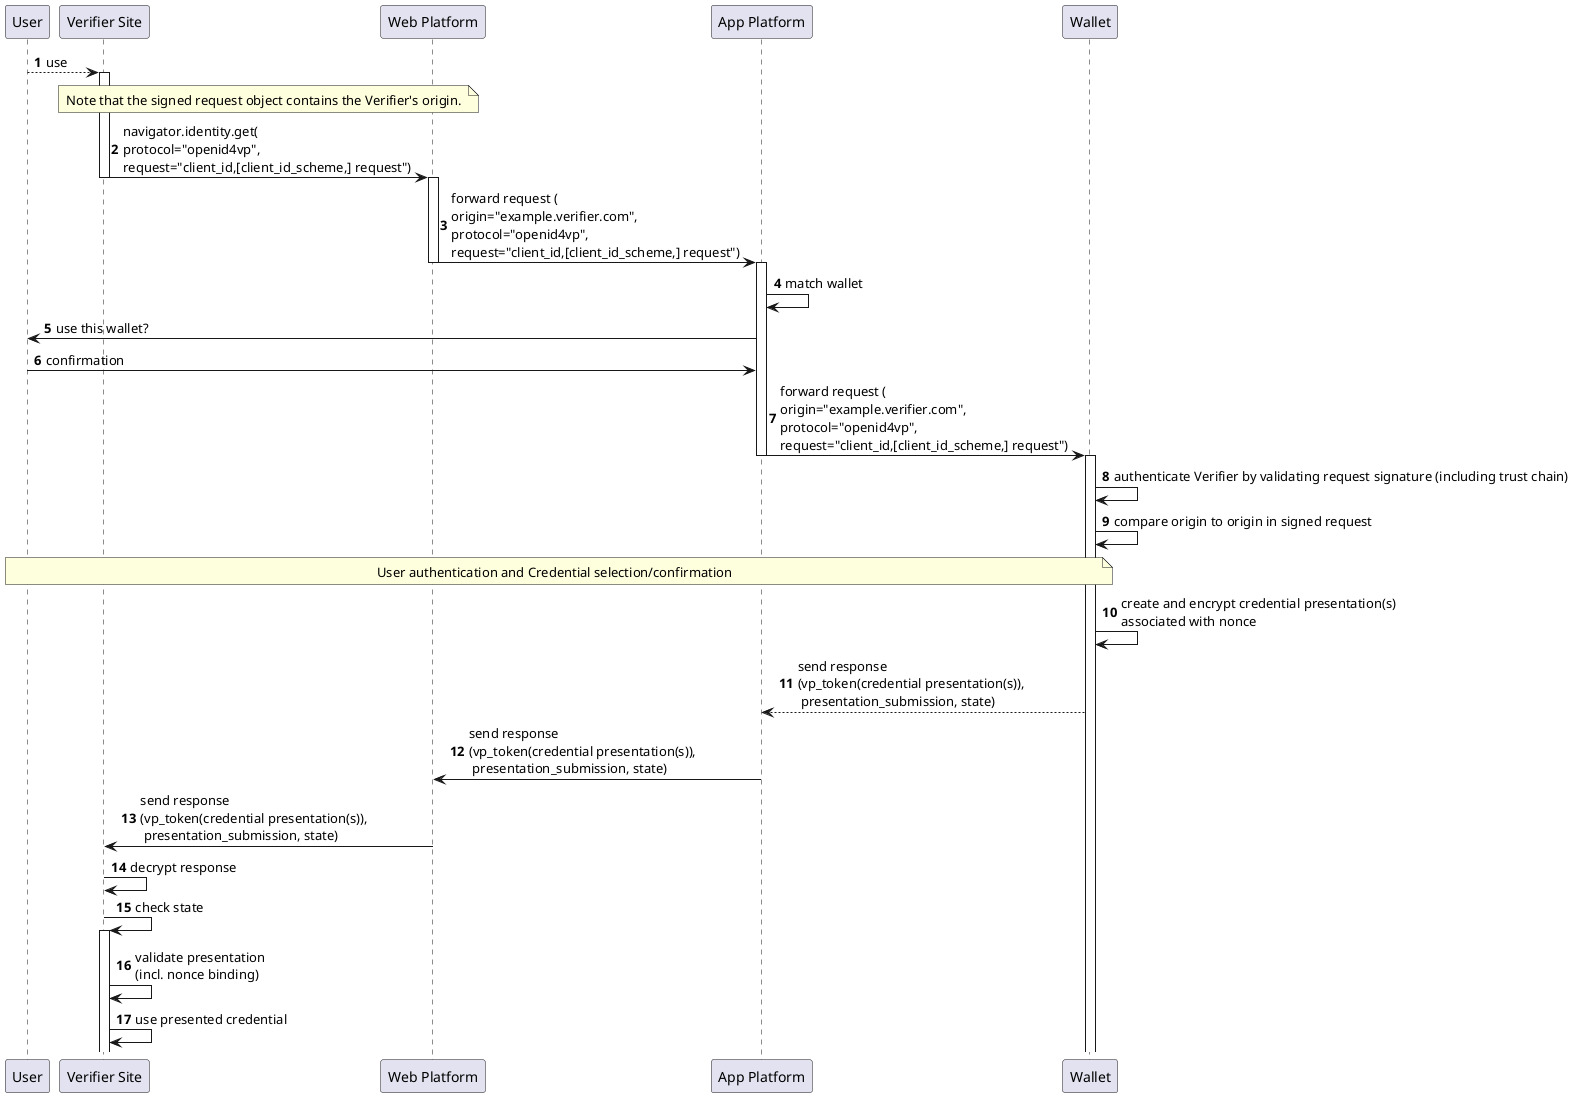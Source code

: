 ```plantuml
@startuml

autonumber

participant "User" as u

participant "Verifier Site" as r

participant "Web Platform" as wp

participant "App Platform" as ap

participant "Wallet" as w

u --> r : use
activate r

note over r,wp
    Note that the signed request object contains the Verifier's origin.
end note
r -> wp: navigator.identity.get(\nprotocol="openid4vp",\nrequest="client_id,[client_id_scheme,] request")

deactivate r
activate wp

wp -> ap: forward request (\norigin="example.verifier.com",\nprotocol="openid4vp",\nrequest="client_id,[client_id_scheme,] request")
deactivate wp
activate ap

ap -> ap: match wallet
ap -> u: use this wallet?
u -> ap: confirmation

ap -> w: forward request (\norigin="example.verifier.com",\nprotocol="openid4vp",\nrequest="client_id,[client_id_scheme,] request")
deactivate ap

activate w
w -> w: authenticate Verifier by validating request signature (including trust chain)
w -> w: compare origin to origin in signed request

note over u, w: User authentication and Credential selection/confirmation

w -> w: create and encrypt credential presentation(s) \nassociated with nonce
w --> ap: send response \n(vp_token(credential presentation(s)),\n presentation_submission, state)
ap -> wp: send response \n(vp_token(credential presentation(s)),\n presentation_submission, state)
wp -> r: send response \n(vp_token(credential presentation(s)),\n presentation_submission, state)
r -> r: decrypt response
r -> r: check state
activate r
r -> r: validate presentation \n(incl. nonce binding)
r -> r: use presented credential 
@enduml
```